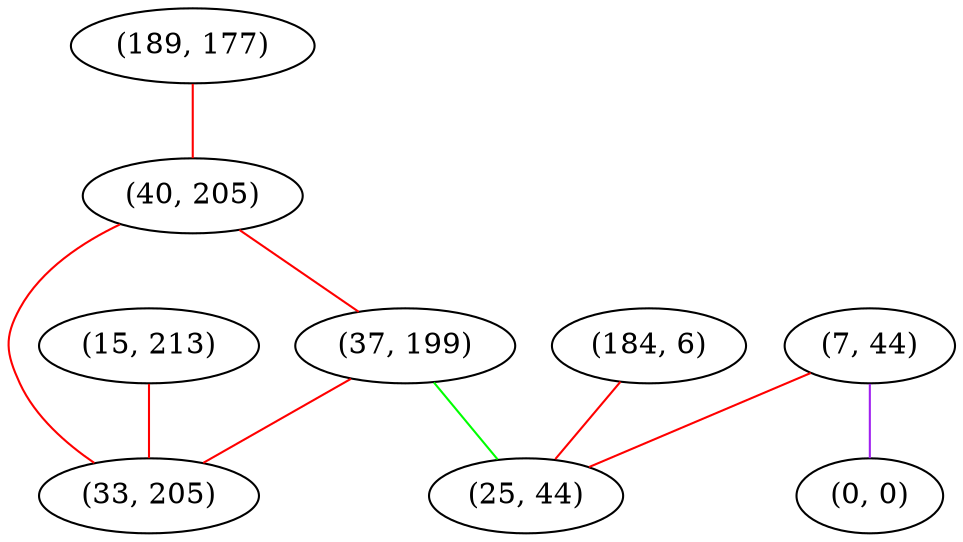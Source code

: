 graph "" {
"(189, 177)";
"(15, 213)";
"(40, 205)";
"(7, 44)";
"(184, 6)";
"(37, 199)";
"(25, 44)";
"(0, 0)";
"(33, 205)";
"(189, 177)" -- "(40, 205)"  [color=red, key=0, weight=1];
"(15, 213)" -- "(33, 205)"  [color=red, key=0, weight=1];
"(40, 205)" -- "(33, 205)"  [color=red, key=0, weight=1];
"(40, 205)" -- "(37, 199)"  [color=red, key=0, weight=1];
"(7, 44)" -- "(0, 0)"  [color=purple, key=0, weight=4];
"(7, 44)" -- "(25, 44)"  [color=red, key=0, weight=1];
"(184, 6)" -- "(25, 44)"  [color=red, key=0, weight=1];
"(37, 199)" -- "(33, 205)"  [color=red, key=0, weight=1];
"(37, 199)" -- "(25, 44)"  [color=green, key=0, weight=2];
}
